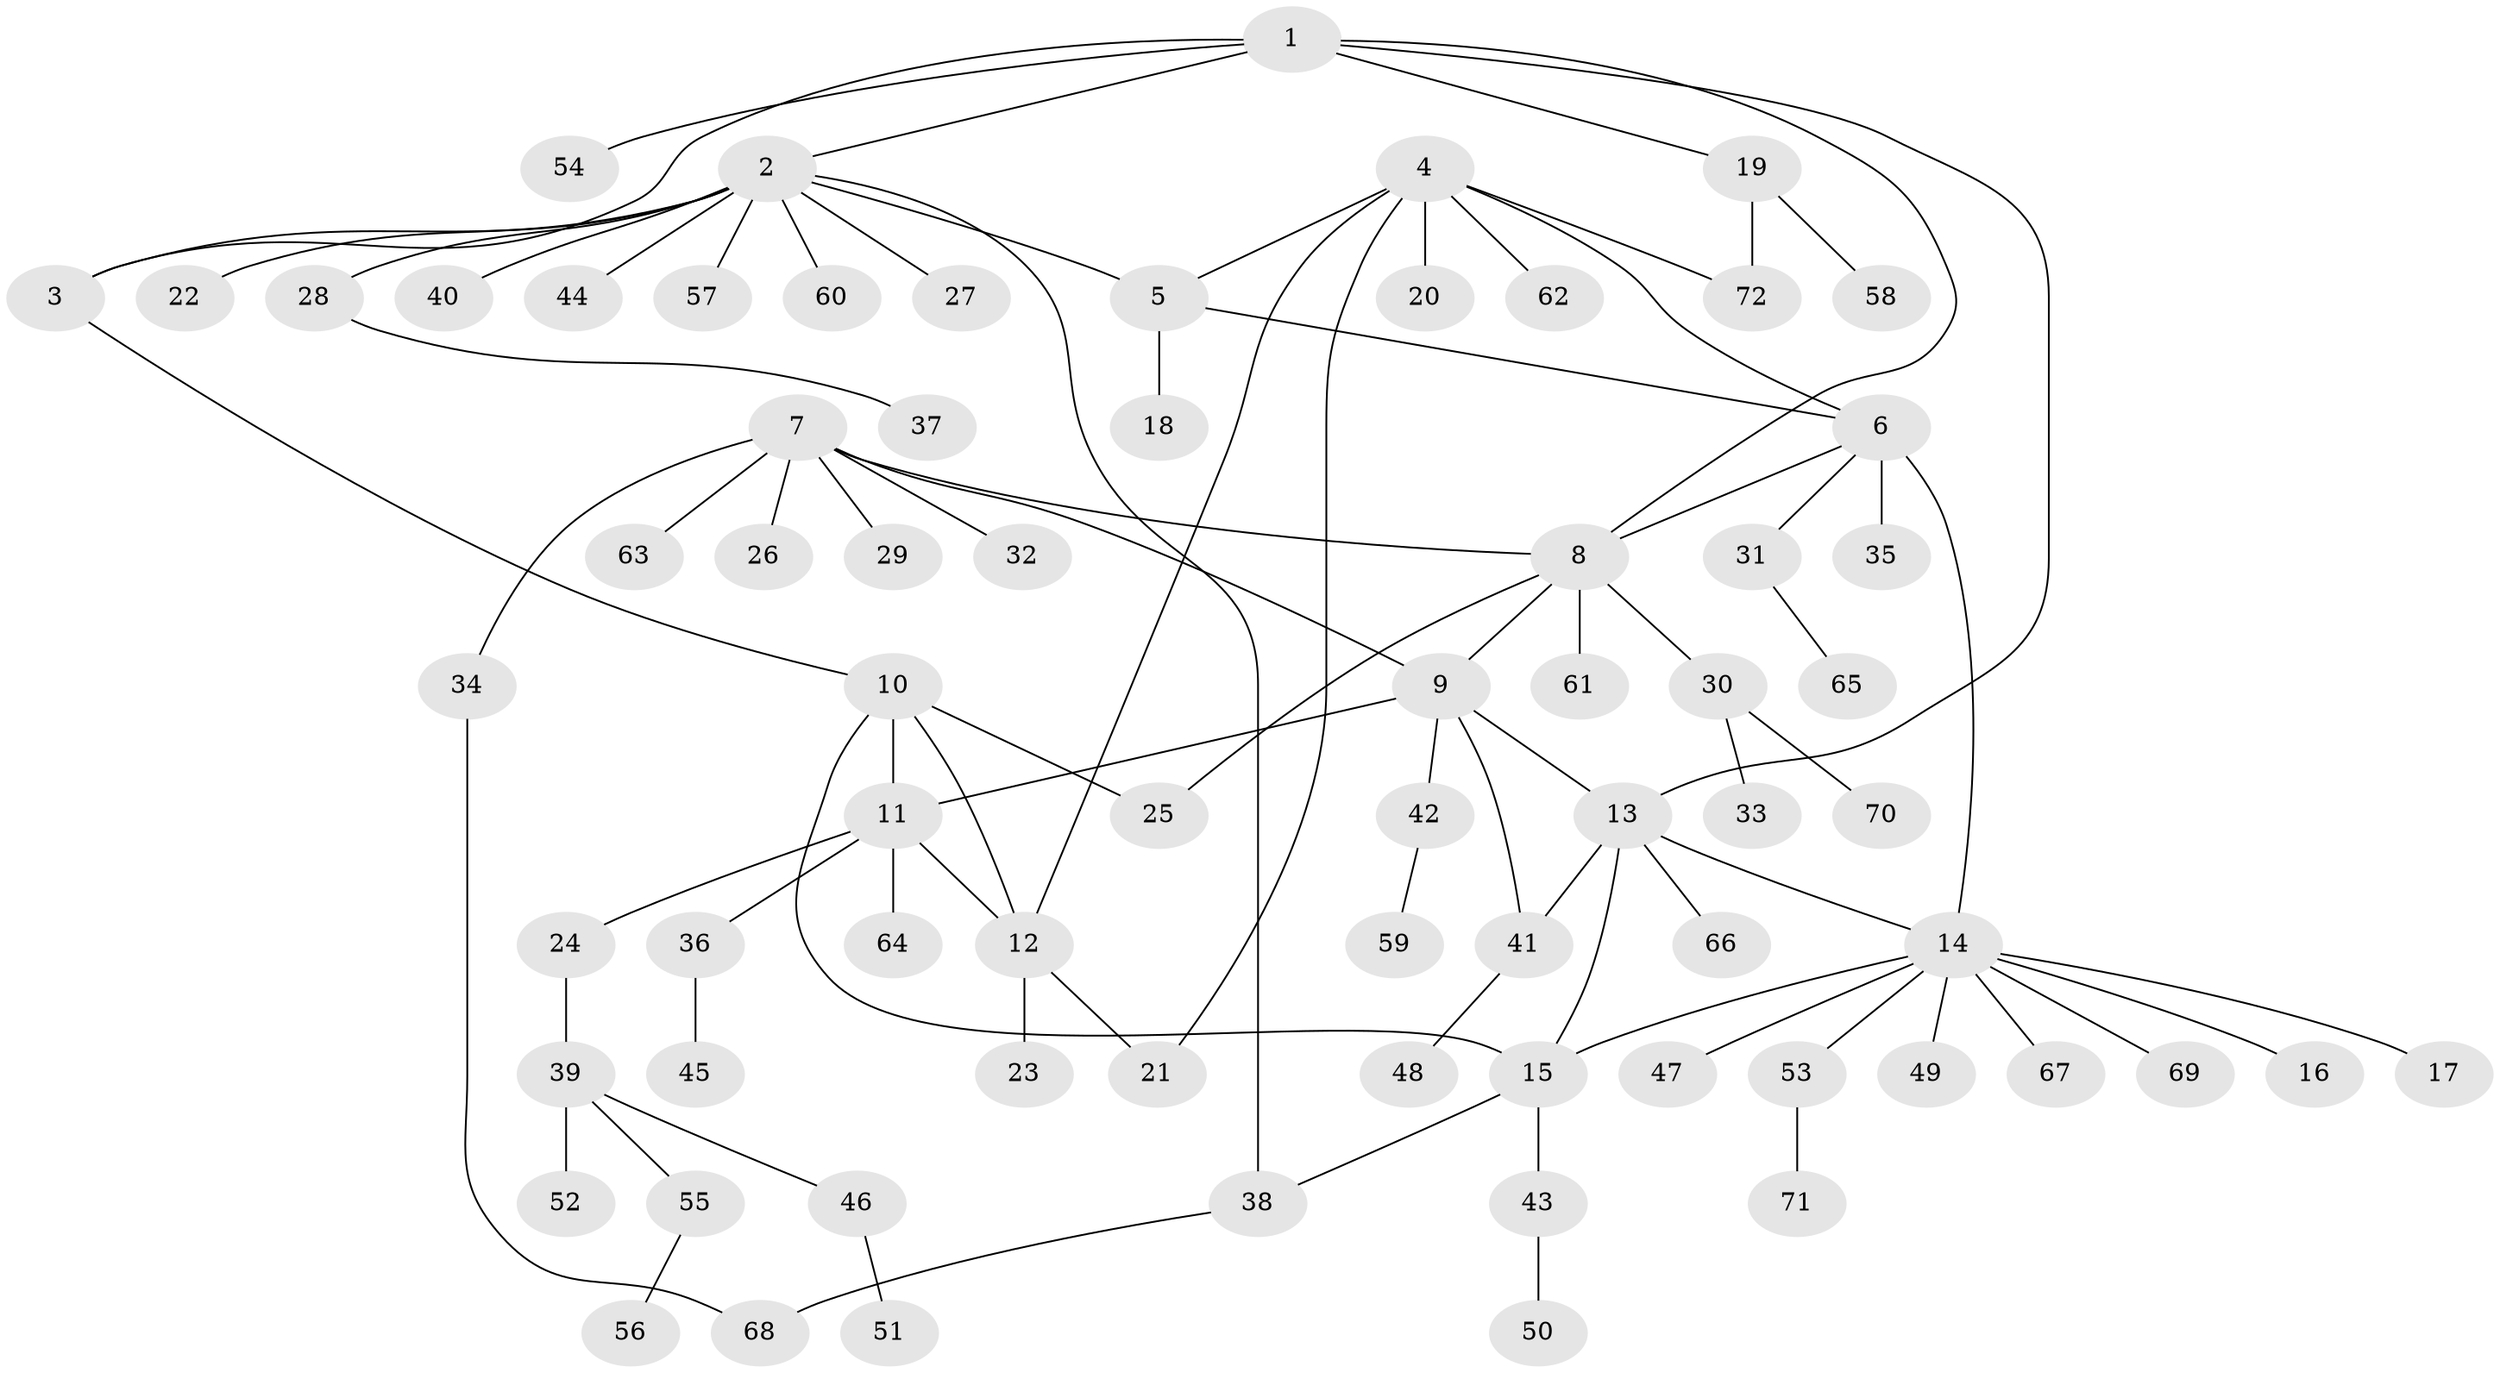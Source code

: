 // Generated by graph-tools (version 1.1) at 2025/37/03/09/25 02:37:24]
// undirected, 72 vertices, 88 edges
graph export_dot {
graph [start="1"]
  node [color=gray90,style=filled];
  1;
  2;
  3;
  4;
  5;
  6;
  7;
  8;
  9;
  10;
  11;
  12;
  13;
  14;
  15;
  16;
  17;
  18;
  19;
  20;
  21;
  22;
  23;
  24;
  25;
  26;
  27;
  28;
  29;
  30;
  31;
  32;
  33;
  34;
  35;
  36;
  37;
  38;
  39;
  40;
  41;
  42;
  43;
  44;
  45;
  46;
  47;
  48;
  49;
  50;
  51;
  52;
  53;
  54;
  55;
  56;
  57;
  58;
  59;
  60;
  61;
  62;
  63;
  64;
  65;
  66;
  67;
  68;
  69;
  70;
  71;
  72;
  1 -- 2;
  1 -- 3;
  1 -- 8;
  1 -- 13;
  1 -- 19;
  1 -- 54;
  2 -- 3;
  2 -- 5;
  2 -- 22;
  2 -- 27;
  2 -- 28;
  2 -- 38;
  2 -- 40;
  2 -- 44;
  2 -- 57;
  2 -- 60;
  3 -- 10;
  4 -- 5;
  4 -- 6;
  4 -- 12;
  4 -- 20;
  4 -- 21;
  4 -- 62;
  4 -- 72;
  5 -- 6;
  5 -- 18;
  6 -- 8;
  6 -- 14;
  6 -- 31;
  6 -- 35;
  7 -- 8;
  7 -- 9;
  7 -- 26;
  7 -- 29;
  7 -- 32;
  7 -- 34;
  7 -- 63;
  8 -- 9;
  8 -- 25;
  8 -- 30;
  8 -- 61;
  9 -- 11;
  9 -- 13;
  9 -- 41;
  9 -- 42;
  10 -- 11;
  10 -- 12;
  10 -- 15;
  10 -- 25;
  11 -- 12;
  11 -- 24;
  11 -- 36;
  11 -- 64;
  12 -- 21;
  12 -- 23;
  13 -- 14;
  13 -- 15;
  13 -- 41;
  13 -- 66;
  14 -- 15;
  14 -- 16;
  14 -- 17;
  14 -- 47;
  14 -- 49;
  14 -- 53;
  14 -- 67;
  14 -- 69;
  15 -- 38;
  15 -- 43;
  19 -- 58;
  19 -- 72;
  24 -- 39;
  28 -- 37;
  30 -- 33;
  30 -- 70;
  31 -- 65;
  34 -- 68;
  36 -- 45;
  38 -- 68;
  39 -- 46;
  39 -- 52;
  39 -- 55;
  41 -- 48;
  42 -- 59;
  43 -- 50;
  46 -- 51;
  53 -- 71;
  55 -- 56;
}
